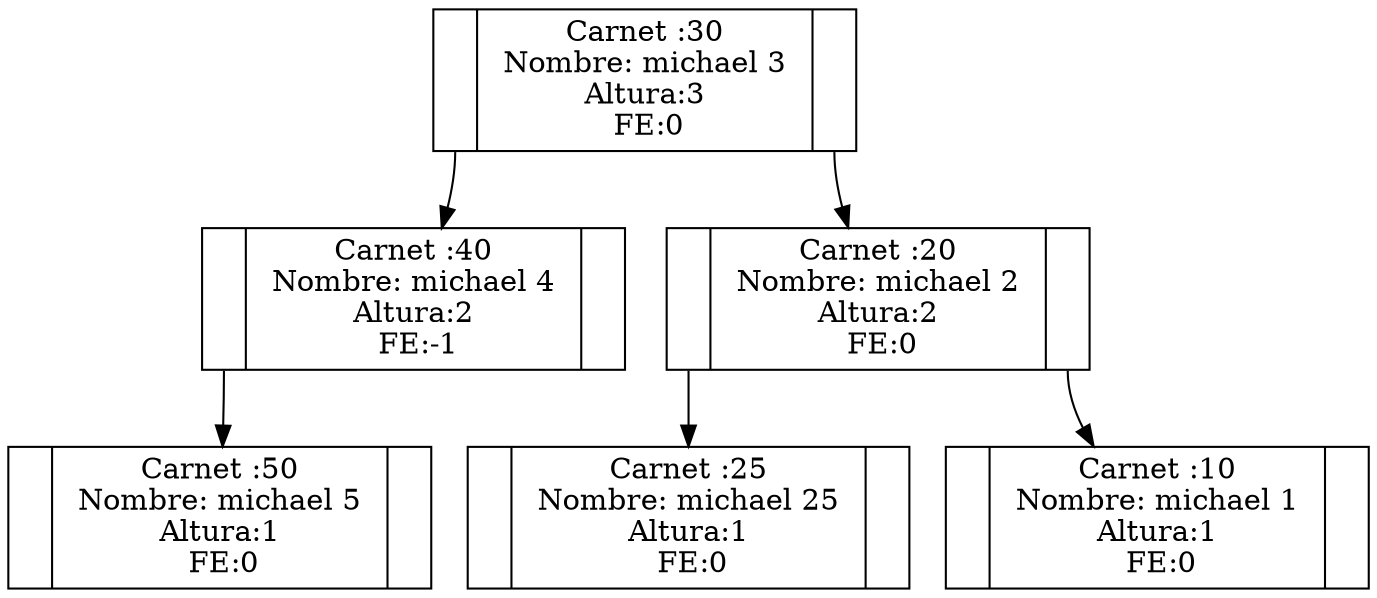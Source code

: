 digraph { 
cc30[shape=record, label="<C0>|Carnet :30\n Nombre: michael 3 \n Altura:3 \n FE:0 |<C1>  "]; 
cc20[shape=record, label="<C0>|Carnet :20\n Nombre: michael 2 \n Altura:2 \n FE:0 |<C1>  "]; 
cc10[shape=record, label="<C0>|Carnet :10\n Nombre: michael 1 \n Altura:1 \n FE:0 |<C1>  "]; 
cc25[shape=record, label="<C0>|Carnet :25\n Nombre: michael 25 \n Altura:1 \n FE:0 |<C1>  "]; 
cc40[shape=record, label="<C0>|Carnet :40\n Nombre: michael 4 \n Altura:2 \n FE:-1 |<C1>  "]; 
cc50[shape=record, label="<C0>|Carnet :50\n Nombre: michael 5 \n Altura:1 \n FE:0 |<C1>  "]; 
cc30:C1  -> cc20; 
cc30:C0  -> cc40; 
cc20:C1  -> cc10; 
cc20:C0  -> cc25; 
cc40:C0  -> cc50; 
} 